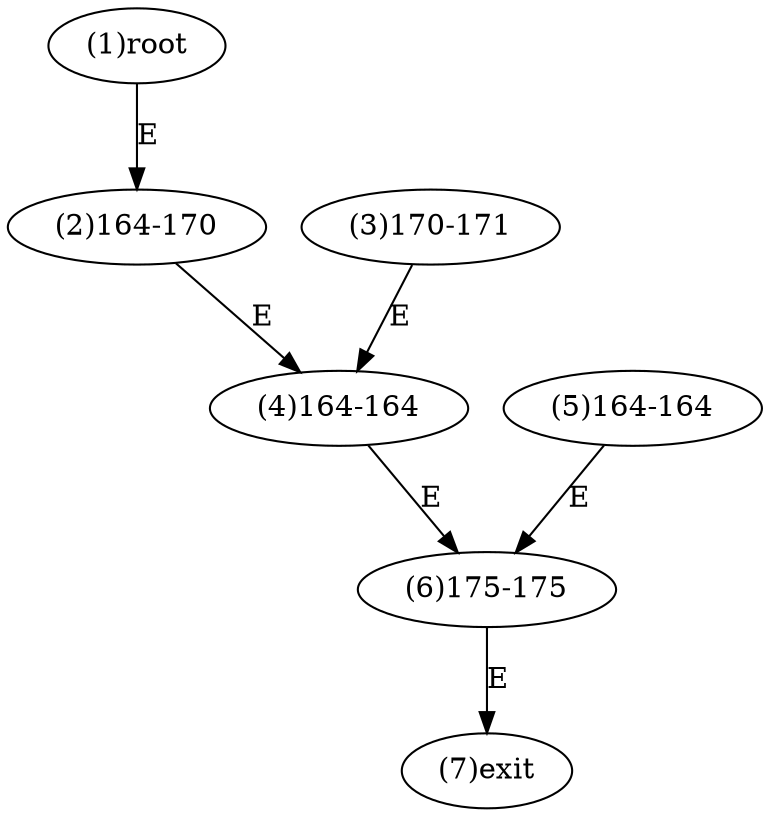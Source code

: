 digraph "" { 
1[ label="(1)root"];
2[ label="(2)164-170"];
3[ label="(3)170-171"];
4[ label="(4)164-164"];
5[ label="(5)164-164"];
6[ label="(6)175-175"];
7[ label="(7)exit"];
1->2[ label="E"];
2->4[ label="E"];
3->4[ label="E"];
4->6[ label="E"];
5->6[ label="E"];
6->7[ label="E"];
}